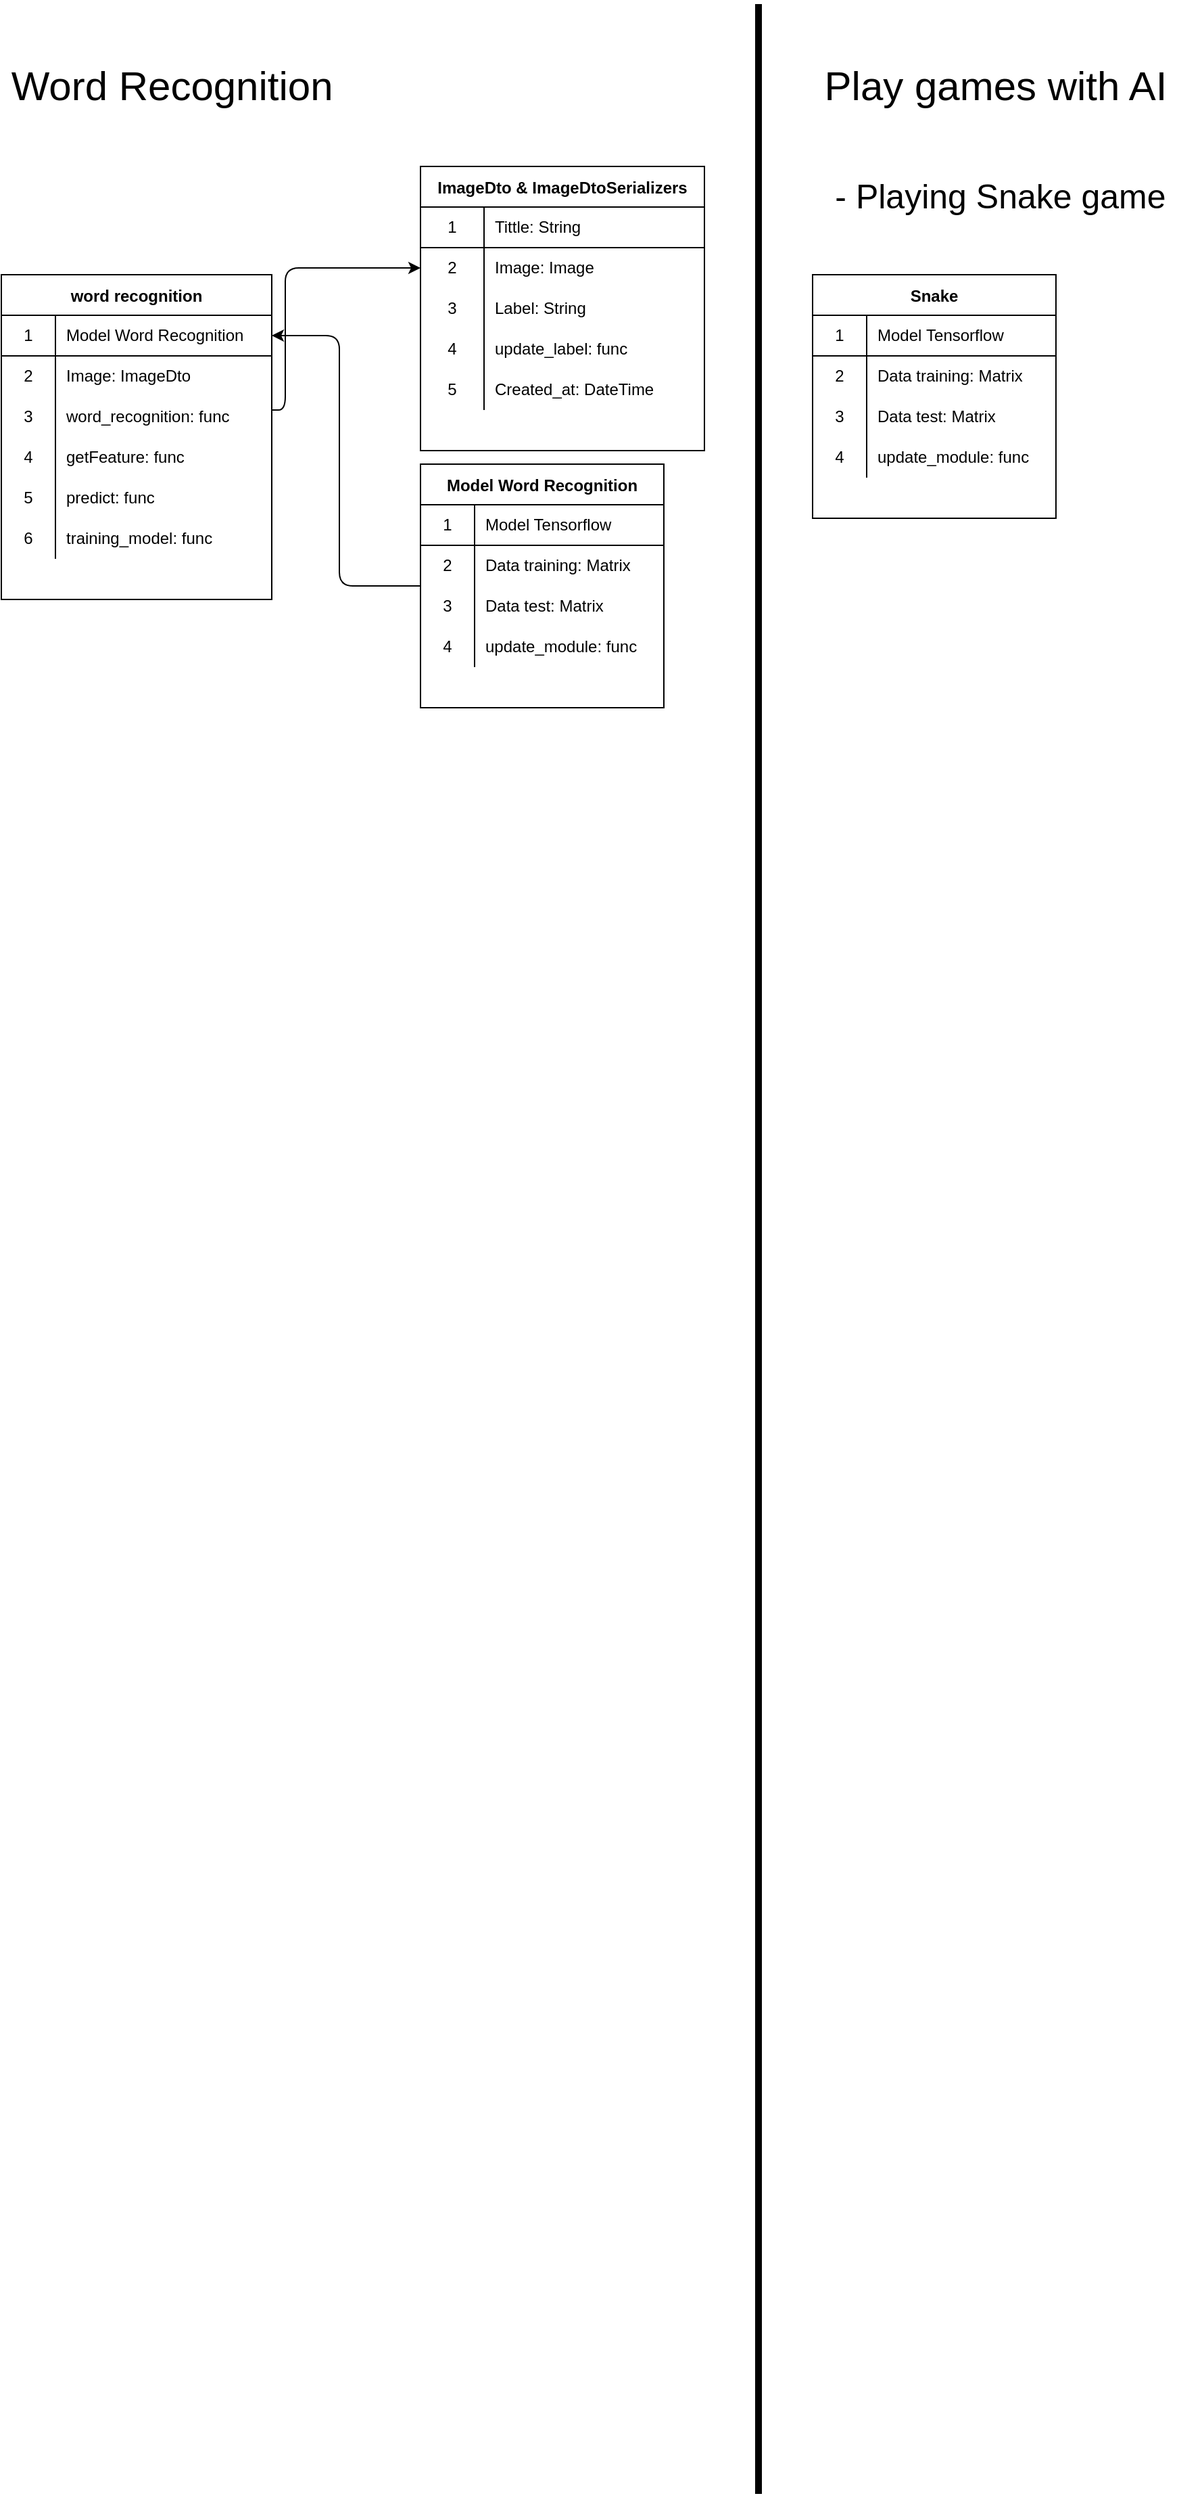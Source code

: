 <mxfile>
    <diagram id="82EfvTWTL8JGknQIPEZI" name="Back-end">
        <mxGraphModel dx="990" dy="541" grid="1" gridSize="10" guides="1" tooltips="1" connect="1" arrows="1" fold="1" page="1" pageScale="1" pageWidth="4681" pageHeight="3300" background="none" math="0" shadow="0">
            <root>
                <mxCell id="0"/>
                <mxCell id="1" parent="0"/>
                <mxCell id="2" value="word recognition" style="shape=table;startSize=30;container=1;collapsible=0;childLayout=tableLayout;fixedRows=1;rowLines=0;fontStyle=1;align=center;pointerEvents=1;" parent="1" vertex="1">
                    <mxGeometry x="40" y="240" width="200" height="240" as="geometry"/>
                </mxCell>
                <mxCell id="3" value="" style="shape=partialRectangle;html=1;whiteSpace=wrap;collapsible=0;dropTarget=0;pointerEvents=1;fillColor=none;top=0;left=0;bottom=1;right=0;points=[[0,0.5],[1,0.5]];portConstraint=eastwest;" parent="2" vertex="1">
                    <mxGeometry y="30" width="200" height="30" as="geometry"/>
                </mxCell>
                <mxCell id="4" value="1" style="shape=partialRectangle;html=1;whiteSpace=wrap;connectable=0;fillColor=none;top=0;left=0;bottom=0;right=0;overflow=hidden;pointerEvents=1;" parent="3" vertex="1">
                    <mxGeometry width="40" height="30" as="geometry">
                        <mxRectangle width="40" height="30" as="alternateBounds"/>
                    </mxGeometry>
                </mxCell>
                <mxCell id="5" value="Model Word Recognition&amp;nbsp;" style="shape=partialRectangle;html=1;whiteSpace=wrap;connectable=0;fillColor=none;top=0;left=0;bottom=0;right=0;align=left;spacingLeft=6;overflow=hidden;pointerEvents=1;" parent="3" vertex="1">
                    <mxGeometry x="40" width="160" height="30" as="geometry">
                        <mxRectangle width="160" height="30" as="alternateBounds"/>
                    </mxGeometry>
                </mxCell>
                <mxCell id="9" value="" style="shape=partialRectangle;html=1;whiteSpace=wrap;collapsible=0;dropTarget=0;pointerEvents=1;fillColor=none;top=0;left=0;bottom=0;right=0;points=[[0,0.5],[1,0.5]];portConstraint=eastwest;" parent="2" vertex="1">
                    <mxGeometry y="60" width="200" height="30" as="geometry"/>
                </mxCell>
                <mxCell id="10" value="2" style="shape=partialRectangle;html=1;whiteSpace=wrap;connectable=0;fillColor=none;top=0;left=0;bottom=0;right=0;overflow=hidden;pointerEvents=1;" parent="9" vertex="1">
                    <mxGeometry width="40" height="30" as="geometry">
                        <mxRectangle width="40" height="30" as="alternateBounds"/>
                    </mxGeometry>
                </mxCell>
                <mxCell id="11" value="Image: ImageDto&amp;nbsp;" style="shape=partialRectangle;html=1;whiteSpace=wrap;connectable=0;fillColor=none;top=0;left=0;bottom=0;right=0;align=left;spacingLeft=6;overflow=hidden;pointerEvents=1;" parent="9" vertex="1">
                    <mxGeometry x="40" width="160" height="30" as="geometry">
                        <mxRectangle width="160" height="30" as="alternateBounds"/>
                    </mxGeometry>
                </mxCell>
                <mxCell id="69" style="shape=partialRectangle;html=1;whiteSpace=wrap;collapsible=0;dropTarget=0;pointerEvents=1;fillColor=none;top=0;left=0;bottom=0;right=0;points=[[0,0.5],[1,0.5]];portConstraint=eastwest;" parent="2" vertex="1">
                    <mxGeometry y="90" width="200" height="30" as="geometry"/>
                </mxCell>
                <mxCell id="70" value="3" style="shape=partialRectangle;html=1;whiteSpace=wrap;connectable=0;fillColor=none;top=0;left=0;bottom=0;right=0;overflow=hidden;pointerEvents=1;" parent="69" vertex="1">
                    <mxGeometry width="40" height="30" as="geometry">
                        <mxRectangle width="40" height="30" as="alternateBounds"/>
                    </mxGeometry>
                </mxCell>
                <mxCell id="71" value="word_recognition: func" style="shape=partialRectangle;html=1;whiteSpace=wrap;connectable=0;fillColor=none;top=0;left=0;bottom=0;right=0;align=left;spacingLeft=6;overflow=hidden;pointerEvents=1;" parent="69" vertex="1">
                    <mxGeometry x="40" width="160" height="30" as="geometry">
                        <mxRectangle width="160" height="30" as="alternateBounds"/>
                    </mxGeometry>
                </mxCell>
                <mxCell id="72" style="shape=partialRectangle;html=1;whiteSpace=wrap;collapsible=0;dropTarget=0;pointerEvents=1;fillColor=none;top=0;left=0;bottom=0;right=0;points=[[0,0.5],[1,0.5]];portConstraint=eastwest;" parent="2" vertex="1">
                    <mxGeometry y="120" width="200" height="30" as="geometry"/>
                </mxCell>
                <mxCell id="73" value="4" style="shape=partialRectangle;html=1;whiteSpace=wrap;connectable=0;fillColor=none;top=0;left=0;bottom=0;right=0;overflow=hidden;pointerEvents=1;" parent="72" vertex="1">
                    <mxGeometry width="40" height="30" as="geometry">
                        <mxRectangle width="40" height="30" as="alternateBounds"/>
                    </mxGeometry>
                </mxCell>
                <mxCell id="74" value="getFeature: func&amp;nbsp;" style="shape=partialRectangle;html=1;whiteSpace=wrap;connectable=0;fillColor=none;top=0;left=0;bottom=0;right=0;align=left;spacingLeft=6;overflow=hidden;pointerEvents=1;" parent="72" vertex="1">
                    <mxGeometry x="40" width="160" height="30" as="geometry">
                        <mxRectangle width="160" height="30" as="alternateBounds"/>
                    </mxGeometry>
                </mxCell>
                <mxCell id="94" style="shape=partialRectangle;html=1;whiteSpace=wrap;collapsible=0;dropTarget=0;pointerEvents=1;fillColor=none;top=0;left=0;bottom=0;right=0;points=[[0,0.5],[1,0.5]];portConstraint=eastwest;" parent="2" vertex="1">
                    <mxGeometry y="150" width="200" height="30" as="geometry"/>
                </mxCell>
                <mxCell id="95" value="5" style="shape=partialRectangle;html=1;whiteSpace=wrap;connectable=0;fillColor=none;top=0;left=0;bottom=0;right=0;overflow=hidden;pointerEvents=1;" parent="94" vertex="1">
                    <mxGeometry width="40" height="30" as="geometry">
                        <mxRectangle width="40" height="30" as="alternateBounds"/>
                    </mxGeometry>
                </mxCell>
                <mxCell id="96" value="predict: func" style="shape=partialRectangle;html=1;whiteSpace=wrap;connectable=0;fillColor=none;top=0;left=0;bottom=0;right=0;align=left;spacingLeft=6;overflow=hidden;pointerEvents=1;" parent="94" vertex="1">
                    <mxGeometry x="40" width="160" height="30" as="geometry">
                        <mxRectangle width="160" height="30" as="alternateBounds"/>
                    </mxGeometry>
                </mxCell>
                <mxCell id="97" style="shape=partialRectangle;html=1;whiteSpace=wrap;collapsible=0;dropTarget=0;pointerEvents=1;fillColor=none;top=0;left=0;bottom=0;right=0;points=[[0,0.5],[1,0.5]];portConstraint=eastwest;" parent="2" vertex="1">
                    <mxGeometry y="180" width="200" height="30" as="geometry"/>
                </mxCell>
                <mxCell id="98" value="6" style="shape=partialRectangle;html=1;whiteSpace=wrap;connectable=0;fillColor=none;top=0;left=0;bottom=0;right=0;overflow=hidden;pointerEvents=1;" parent="97" vertex="1">
                    <mxGeometry width="40" height="30" as="geometry">
                        <mxRectangle width="40" height="30" as="alternateBounds"/>
                    </mxGeometry>
                </mxCell>
                <mxCell id="99" value="training_model: func" style="shape=partialRectangle;html=1;whiteSpace=wrap;connectable=0;fillColor=none;top=0;left=0;bottom=0;right=0;align=left;spacingLeft=6;overflow=hidden;pointerEvents=1;" parent="97" vertex="1">
                    <mxGeometry x="40" width="160" height="30" as="geometry">
                        <mxRectangle width="160" height="30" as="alternateBounds"/>
                    </mxGeometry>
                </mxCell>
                <mxCell id="44" value="ImageDto &amp; ImageDtoSerializers" style="shape=table;startSize=30;container=1;collapsible=0;childLayout=tableLayout;fixedRows=1;rowLines=0;fontStyle=1;align=center;pointerEvents=1;" parent="1" vertex="1">
                    <mxGeometry x="350" y="160" width="210" height="210" as="geometry"/>
                </mxCell>
                <mxCell id="45" value="" style="shape=partialRectangle;html=1;whiteSpace=wrap;collapsible=0;dropTarget=0;pointerEvents=1;fillColor=none;top=0;left=0;bottom=1;right=0;points=[[0,0.5],[1,0.5]];portConstraint=eastwest;" parent="44" vertex="1">
                    <mxGeometry y="30" width="210" height="30" as="geometry"/>
                </mxCell>
                <mxCell id="46" value="1" style="shape=partialRectangle;html=1;whiteSpace=wrap;connectable=0;fillColor=none;top=0;left=0;bottom=0;right=0;overflow=hidden;pointerEvents=1;" parent="45" vertex="1">
                    <mxGeometry width="47" height="30" as="geometry">
                        <mxRectangle width="47" height="30" as="alternateBounds"/>
                    </mxGeometry>
                </mxCell>
                <mxCell id="47" value="Tittle: String&amp;nbsp;" style="shape=partialRectangle;html=1;whiteSpace=wrap;connectable=0;fillColor=none;top=0;left=0;bottom=0;right=0;align=left;spacingLeft=6;overflow=hidden;pointerEvents=1;" parent="45" vertex="1">
                    <mxGeometry x="47" width="163" height="30" as="geometry">
                        <mxRectangle width="163" height="30" as="alternateBounds"/>
                    </mxGeometry>
                </mxCell>
                <mxCell id="48" value="" style="shape=partialRectangle;html=1;whiteSpace=wrap;collapsible=0;dropTarget=0;pointerEvents=1;fillColor=none;top=0;left=0;bottom=0;right=0;points=[[0,0.5],[1,0.5]];portConstraint=eastwest;" parent="44" vertex="1">
                    <mxGeometry y="60" width="210" height="30" as="geometry"/>
                </mxCell>
                <mxCell id="49" value="2" style="shape=partialRectangle;html=1;whiteSpace=wrap;connectable=0;fillColor=none;top=0;left=0;bottom=0;right=0;overflow=hidden;pointerEvents=1;" parent="48" vertex="1">
                    <mxGeometry width="47" height="30" as="geometry">
                        <mxRectangle width="47" height="30" as="alternateBounds"/>
                    </mxGeometry>
                </mxCell>
                <mxCell id="50" value="Image: Image&amp;nbsp;" style="shape=partialRectangle;html=1;whiteSpace=wrap;connectable=0;fillColor=none;top=0;left=0;bottom=0;right=0;align=left;spacingLeft=6;overflow=hidden;pointerEvents=1;" parent="48" vertex="1">
                    <mxGeometry x="47" width="163" height="30" as="geometry">
                        <mxRectangle width="163" height="30" as="alternateBounds"/>
                    </mxGeometry>
                </mxCell>
                <mxCell id="51" value="" style="shape=partialRectangle;html=1;whiteSpace=wrap;collapsible=0;dropTarget=0;pointerEvents=1;fillColor=none;top=0;left=0;bottom=0;right=0;points=[[0,0.5],[1,0.5]];portConstraint=eastwest;" parent="44" vertex="1">
                    <mxGeometry y="90" width="210" height="30" as="geometry"/>
                </mxCell>
                <mxCell id="52" value="3" style="shape=partialRectangle;html=1;whiteSpace=wrap;connectable=0;fillColor=none;top=0;left=0;bottom=0;right=0;overflow=hidden;pointerEvents=1;" parent="51" vertex="1">
                    <mxGeometry width="47" height="30" as="geometry">
                        <mxRectangle width="47" height="30" as="alternateBounds"/>
                    </mxGeometry>
                </mxCell>
                <mxCell id="53" value="Label: String" style="shape=partialRectangle;html=1;whiteSpace=wrap;connectable=0;fillColor=none;top=0;left=0;bottom=0;right=0;align=left;spacingLeft=6;overflow=hidden;pointerEvents=1;" parent="51" vertex="1">
                    <mxGeometry x="47" width="163" height="30" as="geometry">
                        <mxRectangle width="163" height="30" as="alternateBounds"/>
                    </mxGeometry>
                </mxCell>
                <mxCell id="66" style="shape=partialRectangle;html=1;whiteSpace=wrap;collapsible=0;dropTarget=0;pointerEvents=1;fillColor=none;top=0;left=0;bottom=0;right=0;points=[[0,0.5],[1,0.5]];portConstraint=eastwest;" parent="44" vertex="1">
                    <mxGeometry y="120" width="210" height="30" as="geometry"/>
                </mxCell>
                <mxCell id="67" value="4" style="shape=partialRectangle;html=1;whiteSpace=wrap;connectable=0;fillColor=none;top=0;left=0;bottom=0;right=0;overflow=hidden;pointerEvents=1;" parent="66" vertex="1">
                    <mxGeometry width="47" height="30" as="geometry">
                        <mxRectangle width="47" height="30" as="alternateBounds"/>
                    </mxGeometry>
                </mxCell>
                <mxCell id="68" value="update_label: func" style="shape=partialRectangle;html=1;whiteSpace=wrap;connectable=0;fillColor=none;top=0;left=0;bottom=0;right=0;align=left;spacingLeft=6;overflow=hidden;pointerEvents=1;" parent="66" vertex="1">
                    <mxGeometry x="47" width="163" height="30" as="geometry">
                        <mxRectangle width="163" height="30" as="alternateBounds"/>
                    </mxGeometry>
                </mxCell>
                <mxCell id="60" style="shape=partialRectangle;html=1;whiteSpace=wrap;collapsible=0;dropTarget=0;pointerEvents=1;fillColor=none;top=0;left=0;bottom=0;right=0;points=[[0,0.5],[1,0.5]];portConstraint=eastwest;" parent="44" vertex="1">
                    <mxGeometry y="150" width="210" height="30" as="geometry"/>
                </mxCell>
                <mxCell id="61" value="5" style="shape=partialRectangle;html=1;whiteSpace=wrap;connectable=0;fillColor=none;top=0;left=0;bottom=0;right=0;overflow=hidden;pointerEvents=1;" parent="60" vertex="1">
                    <mxGeometry width="47" height="30" as="geometry">
                        <mxRectangle width="47" height="30" as="alternateBounds"/>
                    </mxGeometry>
                </mxCell>
                <mxCell id="62" value="&lt;span&gt;Created_at: DateTime&amp;nbsp;&lt;/span&gt;" style="shape=partialRectangle;html=1;whiteSpace=wrap;connectable=0;fillColor=none;top=0;left=0;bottom=0;right=0;align=left;spacingLeft=6;overflow=hidden;pointerEvents=1;" parent="60" vertex="1">
                    <mxGeometry x="47" width="163" height="30" as="geometry">
                        <mxRectangle width="163" height="30" as="alternateBounds"/>
                    </mxGeometry>
                </mxCell>
                <mxCell id="55" value="" style="edgeStyle=none;html=1;entryX=0;entryY=0.5;entryDx=0;entryDy=0;" parent="1" target="48" edge="1">
                    <mxGeometry relative="1" as="geometry">
                        <mxPoint x="240" y="340" as="sourcePoint"/>
                        <Array as="points">
                            <mxPoint x="250" y="340"/>
                            <mxPoint x="250" y="235"/>
                        </Array>
                    </mxGeometry>
                </mxCell>
                <mxCell id="93" value="" style="edgeStyle=none;html=1;entryX=1;entryY=0.5;entryDx=0;entryDy=0;" parent="1" source="79" target="3" edge="1">
                    <mxGeometry relative="1" as="geometry">
                        <Array as="points">
                            <mxPoint x="290" y="470"/>
                            <mxPoint x="290" y="285"/>
                            <mxPoint x="240" y="285"/>
                        </Array>
                        <mxPoint x="220" y="375" as="targetPoint"/>
                    </mxGeometry>
                </mxCell>
                <mxCell id="79" value="Model Word Recognition" style="shape=table;startSize=30;container=1;collapsible=0;childLayout=tableLayout;fixedRows=1;rowLines=0;fontStyle=1;align=center;pointerEvents=1;" parent="1" vertex="1">
                    <mxGeometry x="350" y="380" width="180" height="180.0" as="geometry"/>
                </mxCell>
                <mxCell id="80" value="" style="shape=partialRectangle;html=1;whiteSpace=wrap;collapsible=0;dropTarget=0;pointerEvents=1;fillColor=none;top=0;left=0;bottom=1;right=0;points=[[0,0.5],[1,0.5]];portConstraint=eastwest;" parent="79" vertex="1">
                    <mxGeometry y="30" width="180" height="30" as="geometry"/>
                </mxCell>
                <mxCell id="81" value="1" style="shape=partialRectangle;html=1;whiteSpace=wrap;connectable=0;fillColor=none;top=0;left=0;bottom=0;right=0;overflow=hidden;pointerEvents=1;" parent="80" vertex="1">
                    <mxGeometry width="40" height="30" as="geometry">
                        <mxRectangle width="40" height="30" as="alternateBounds"/>
                    </mxGeometry>
                </mxCell>
                <mxCell id="82" value="Model Tensorflow&amp;nbsp;" style="shape=partialRectangle;html=1;whiteSpace=wrap;connectable=0;fillColor=none;top=0;left=0;bottom=0;right=0;align=left;spacingLeft=6;overflow=hidden;pointerEvents=1;" parent="80" vertex="1">
                    <mxGeometry x="40" width="140" height="30" as="geometry">
                        <mxRectangle width="140" height="30" as="alternateBounds"/>
                    </mxGeometry>
                </mxCell>
                <mxCell id="83" value="" style="shape=partialRectangle;html=1;whiteSpace=wrap;collapsible=0;dropTarget=0;pointerEvents=1;fillColor=none;top=0;left=0;bottom=0;right=0;points=[[0,0.5],[1,0.5]];portConstraint=eastwest;" parent="79" vertex="1">
                    <mxGeometry y="60" width="180" height="30" as="geometry"/>
                </mxCell>
                <mxCell id="84" value="2" style="shape=partialRectangle;html=1;whiteSpace=wrap;connectable=0;fillColor=none;top=0;left=0;bottom=0;right=0;overflow=hidden;pointerEvents=1;" parent="83" vertex="1">
                    <mxGeometry width="40" height="30" as="geometry">
                        <mxRectangle width="40" height="30" as="alternateBounds"/>
                    </mxGeometry>
                </mxCell>
                <mxCell id="85" value="Data training: Matrix&amp;nbsp;" style="shape=partialRectangle;html=1;whiteSpace=wrap;connectable=0;fillColor=none;top=0;left=0;bottom=0;right=0;align=left;spacingLeft=6;overflow=hidden;pointerEvents=1;" parent="83" vertex="1">
                    <mxGeometry x="40" width="140" height="30" as="geometry">
                        <mxRectangle width="140" height="30" as="alternateBounds"/>
                    </mxGeometry>
                </mxCell>
                <mxCell id="86" value="" style="shape=partialRectangle;html=1;whiteSpace=wrap;collapsible=0;dropTarget=0;pointerEvents=1;fillColor=none;top=0;left=0;bottom=0;right=0;points=[[0,0.5],[1,0.5]];portConstraint=eastwest;" parent="79" vertex="1">
                    <mxGeometry y="90" width="180" height="30" as="geometry"/>
                </mxCell>
                <mxCell id="87" value="3" style="shape=partialRectangle;html=1;whiteSpace=wrap;connectable=0;fillColor=none;top=0;left=0;bottom=0;right=0;overflow=hidden;pointerEvents=1;" parent="86" vertex="1">
                    <mxGeometry width="40" height="30" as="geometry">
                        <mxRectangle width="40" height="30" as="alternateBounds"/>
                    </mxGeometry>
                </mxCell>
                <mxCell id="88" value="Data test: Matrix&amp;nbsp;" style="shape=partialRectangle;html=1;whiteSpace=wrap;connectable=0;fillColor=none;top=0;left=0;bottom=0;right=0;align=left;spacingLeft=6;overflow=hidden;pointerEvents=1;" parent="86" vertex="1">
                    <mxGeometry x="40" width="140" height="30" as="geometry">
                        <mxRectangle width="140" height="30" as="alternateBounds"/>
                    </mxGeometry>
                </mxCell>
                <mxCell id="90" style="shape=partialRectangle;html=1;whiteSpace=wrap;collapsible=0;dropTarget=0;pointerEvents=1;fillColor=none;top=0;left=0;bottom=0;right=0;points=[[0,0.5],[1,0.5]];portConstraint=eastwest;" parent="79" vertex="1">
                    <mxGeometry y="120" width="180" height="30" as="geometry"/>
                </mxCell>
                <mxCell id="91" value="4" style="shape=partialRectangle;html=1;whiteSpace=wrap;connectable=0;fillColor=none;top=0;left=0;bottom=0;right=0;overflow=hidden;pointerEvents=1;" parent="90" vertex="1">
                    <mxGeometry width="40" height="30" as="geometry">
                        <mxRectangle width="40" height="30" as="alternateBounds"/>
                    </mxGeometry>
                </mxCell>
                <mxCell id="92" value="update_module: func&amp;nbsp;" style="shape=partialRectangle;html=1;whiteSpace=wrap;connectable=0;fillColor=none;top=0;left=0;bottom=0;right=0;align=left;spacingLeft=6;overflow=hidden;pointerEvents=1;" parent="90" vertex="1">
                    <mxGeometry x="40" width="140" height="30" as="geometry">
                        <mxRectangle width="140" height="30" as="alternateBounds"/>
                    </mxGeometry>
                </mxCell>
                <mxCell id="65bfli5UL7moTONwW9AY-93" value="Word Recognition&amp;nbsp;" style="text;html=1;align=center;verticalAlign=middle;resizable=0;points=[];autosize=1;strokeColor=none;fillColor=none;strokeWidth=3;perimeterSpacing=3;rounded=0;fontSize=30;" parent="1" vertex="1">
                    <mxGeometry x="40" y="80" width="260" height="40" as="geometry"/>
                </mxCell>
                <mxCell id="65bfli5UL7moTONwW9AY-94" value="Play games with AI" style="text;html=1;align=center;verticalAlign=middle;resizable=0;points=[];autosize=1;strokeColor=none;fillColor=none;fontSize=30;" parent="1" vertex="1">
                    <mxGeometry x="640" y="80" width="270" height="40" as="geometry"/>
                </mxCell>
                <mxCell id="65bfli5UL7moTONwW9AY-95" value="" style="endArrow=none;html=1;fontSize=30;strokeWidth=5;" parent="1" edge="1">
                    <mxGeometry width="50" height="50" relative="1" as="geometry">
                        <mxPoint x="600" y="1880" as="sourcePoint"/>
                        <mxPoint x="600" y="40" as="targetPoint"/>
                    </mxGeometry>
                </mxCell>
                <mxCell id="65bfli5UL7moTONwW9AY-96" value="&lt;font style=&quot;font-size: 25px&quot;&gt;&amp;nbsp;- Playing Snake game&lt;/font&gt;" style="text;html=1;align=center;verticalAlign=middle;resizable=0;points=[];autosize=1;strokeColor=none;fillColor=none;fontSize=30;" parent="1" vertex="1">
                    <mxGeometry x="640" y="160" width="270" height="40" as="geometry"/>
                </mxCell>
                <mxCell id="65bfli5UL7moTONwW9AY-107" value="Snake" style="shape=table;startSize=30;container=1;collapsible=0;childLayout=tableLayout;fixedRows=1;rowLines=0;fontStyle=1;align=center;pointerEvents=1;" parent="1" vertex="1">
                    <mxGeometry x="640" y="240" width="180" height="180.0" as="geometry"/>
                </mxCell>
                <mxCell id="65bfli5UL7moTONwW9AY-108" value="" style="shape=partialRectangle;html=1;whiteSpace=wrap;collapsible=0;dropTarget=0;pointerEvents=1;fillColor=none;top=0;left=0;bottom=1;right=0;points=[[0,0.5],[1,0.5]];portConstraint=eastwest;" parent="65bfli5UL7moTONwW9AY-107" vertex="1">
                    <mxGeometry y="30" width="180" height="30" as="geometry"/>
                </mxCell>
                <mxCell id="65bfli5UL7moTONwW9AY-109" value="1" style="shape=partialRectangle;html=1;whiteSpace=wrap;connectable=0;fillColor=none;top=0;left=0;bottom=0;right=0;overflow=hidden;pointerEvents=1;" parent="65bfli5UL7moTONwW9AY-108" vertex="1">
                    <mxGeometry width="40" height="30" as="geometry">
                        <mxRectangle width="40" height="30" as="alternateBounds"/>
                    </mxGeometry>
                </mxCell>
                <mxCell id="65bfli5UL7moTONwW9AY-110" value="Model&amp;nbsp;Tensorflow&amp;nbsp;" style="shape=partialRectangle;html=1;whiteSpace=wrap;connectable=0;fillColor=none;top=0;left=0;bottom=0;right=0;align=left;spacingLeft=6;overflow=hidden;pointerEvents=1;" parent="65bfli5UL7moTONwW9AY-108" vertex="1">
                    <mxGeometry x="40" width="140" height="30" as="geometry">
                        <mxRectangle width="140" height="30" as="alternateBounds"/>
                    </mxGeometry>
                </mxCell>
                <mxCell id="65bfli5UL7moTONwW9AY-111" value="" style="shape=partialRectangle;html=1;whiteSpace=wrap;collapsible=0;dropTarget=0;pointerEvents=1;fillColor=none;top=0;left=0;bottom=0;right=0;points=[[0,0.5],[1,0.5]];portConstraint=eastwest;" parent="65bfli5UL7moTONwW9AY-107" vertex="1">
                    <mxGeometry y="60" width="180" height="30" as="geometry"/>
                </mxCell>
                <mxCell id="65bfli5UL7moTONwW9AY-112" value="2" style="shape=partialRectangle;html=1;whiteSpace=wrap;connectable=0;fillColor=none;top=0;left=0;bottom=0;right=0;overflow=hidden;pointerEvents=1;" parent="65bfli5UL7moTONwW9AY-111" vertex="1">
                    <mxGeometry width="40" height="30" as="geometry">
                        <mxRectangle width="40" height="30" as="alternateBounds"/>
                    </mxGeometry>
                </mxCell>
                <mxCell id="65bfli5UL7moTONwW9AY-113" value="Data training: Matrix&amp;nbsp;" style="shape=partialRectangle;html=1;whiteSpace=wrap;connectable=0;fillColor=none;top=0;left=0;bottom=0;right=0;align=left;spacingLeft=6;overflow=hidden;pointerEvents=1;" parent="65bfli5UL7moTONwW9AY-111" vertex="1">
                    <mxGeometry x="40" width="140" height="30" as="geometry">
                        <mxRectangle width="140" height="30" as="alternateBounds"/>
                    </mxGeometry>
                </mxCell>
                <mxCell id="65bfli5UL7moTONwW9AY-114" value="" style="shape=partialRectangle;html=1;whiteSpace=wrap;collapsible=0;dropTarget=0;pointerEvents=1;fillColor=none;top=0;left=0;bottom=0;right=0;points=[[0,0.5],[1,0.5]];portConstraint=eastwest;" parent="65bfli5UL7moTONwW9AY-107" vertex="1">
                    <mxGeometry y="90" width="180" height="30" as="geometry"/>
                </mxCell>
                <mxCell id="65bfli5UL7moTONwW9AY-115" value="3" style="shape=partialRectangle;html=1;whiteSpace=wrap;connectable=0;fillColor=none;top=0;left=0;bottom=0;right=0;overflow=hidden;pointerEvents=1;" parent="65bfli5UL7moTONwW9AY-114" vertex="1">
                    <mxGeometry width="40" height="30" as="geometry">
                        <mxRectangle width="40" height="30" as="alternateBounds"/>
                    </mxGeometry>
                </mxCell>
                <mxCell id="65bfli5UL7moTONwW9AY-116" value="Data test: Matrix&amp;nbsp;" style="shape=partialRectangle;html=1;whiteSpace=wrap;connectable=0;fillColor=none;top=0;left=0;bottom=0;right=0;align=left;spacingLeft=6;overflow=hidden;pointerEvents=1;" parent="65bfli5UL7moTONwW9AY-114" vertex="1">
                    <mxGeometry x="40" width="140" height="30" as="geometry">
                        <mxRectangle width="140" height="30" as="alternateBounds"/>
                    </mxGeometry>
                </mxCell>
                <mxCell id="65bfli5UL7moTONwW9AY-117" style="shape=partialRectangle;html=1;whiteSpace=wrap;collapsible=0;dropTarget=0;pointerEvents=1;fillColor=none;top=0;left=0;bottom=0;right=0;points=[[0,0.5],[1,0.5]];portConstraint=eastwest;" parent="65bfli5UL7moTONwW9AY-107" vertex="1">
                    <mxGeometry y="120" width="180" height="30" as="geometry"/>
                </mxCell>
                <mxCell id="65bfli5UL7moTONwW9AY-118" value="4" style="shape=partialRectangle;html=1;whiteSpace=wrap;connectable=0;fillColor=none;top=0;left=0;bottom=0;right=0;overflow=hidden;pointerEvents=1;" parent="65bfli5UL7moTONwW9AY-117" vertex="1">
                    <mxGeometry width="40" height="30" as="geometry">
                        <mxRectangle width="40" height="30" as="alternateBounds"/>
                    </mxGeometry>
                </mxCell>
                <mxCell id="65bfli5UL7moTONwW9AY-119" value="update_module: func&amp;nbsp;" style="shape=partialRectangle;html=1;whiteSpace=wrap;connectable=0;fillColor=none;top=0;left=0;bottom=0;right=0;align=left;spacingLeft=6;overflow=hidden;pointerEvents=1;" parent="65bfli5UL7moTONwW9AY-117" vertex="1">
                    <mxGeometry x="40" width="140" height="30" as="geometry">
                        <mxRectangle width="140" height="30" as="alternateBounds"/>
                    </mxGeometry>
                </mxCell>
            </root>
        </mxGraphModel>
    </diagram>
    <diagram id="zdoJd8psmP_FpK8mWLY5" name="Front-end">
        <mxGraphModel dx="1012" dy="645" grid="1" gridSize="10" guides="1" tooltips="1" connect="1" arrows="1" fold="1" page="1" pageScale="1" pageWidth="4681" pageHeight="3300" math="0" shadow="0">
            <root>
                <mxCell id="YaFA4VVd4LfBgKLxFMdI-0"/>
                <mxCell id="YaFA4VVd4LfBgKLxFMdI-1" parent="YaFA4VVd4LfBgKLxFMdI-0"/>
            </root>
        </mxGraphModel>
    </diagram>
    <diagram id="pN8scp7Gpm0YT5OmLm6W" name="Trang-3">
        <mxGraphModel dx="2323" dy="1232" grid="0" gridSize="10" guides="1" tooltips="1" connect="1" arrows="1" fold="1" page="0" pageScale="1" pageWidth="4681" pageHeight="3300" background="#FFFFFF" math="0" shadow="0">
            <root>
                <mxCell id="nJNGqQ9Re7_AeRrthacv-0"/>
                <mxCell id="nJNGqQ9Re7_AeRrthacv-1" parent="nJNGqQ9Re7_AeRrthacv-0"/>
                <mxCell id="nJNGqQ9Re7_AeRrthacv-4" style="edgeStyle=none;html=1;entryX=0;entryY=0.5;entryDx=0;entryDy=0;fontSize=14;fontColor=#000000;strokeColor=#000000;strokeWidth=3;" edge="1" parent="nJNGqQ9Re7_AeRrthacv-1" source="nJNGqQ9Re7_AeRrthacv-2" target="nJNGqQ9Re7_AeRrthacv-3">
                    <mxGeometry relative="1" as="geometry"/>
                </mxCell>
                <mxCell id="nJNGqQ9Re7_AeRrthacv-2" value="&lt;font color=&quot;#000000&quot; style=&quot;font-size: 14px&quot;&gt;&amp;nbsp;Nguồn 220V - 50Hz&lt;/font&gt;" style="rounded=1;whiteSpace=wrap;html=1;fillColor=none;strokeWidth=4;strokeColor=#000000;" vertex="1" parent="nJNGqQ9Re7_AeRrthacv-1">
                    <mxGeometry x="-719" y="-303" width="172" height="82" as="geometry"/>
                </mxCell>
                <mxCell id="nJNGqQ9Re7_AeRrthacv-6" style="edgeStyle=none;html=1;entryX=0;entryY=0.5;entryDx=0;entryDy=0;fontSize=14;fontColor=#000000;strokeColor=#000000;strokeWidth=3;" edge="1" parent="nJNGqQ9Re7_AeRrthacv-1" source="nJNGqQ9Re7_AeRrthacv-3" target="nJNGqQ9Re7_AeRrthacv-5">
                    <mxGeometry relative="1" as="geometry"/>
                </mxCell>
                <mxCell id="nJNGqQ9Re7_AeRrthacv-3" value="&lt;font color=&quot;#000000&quot; style=&quot;font-size: 14px&quot;&gt;Máy biến áp 1P1S &lt;br&gt;220/10&lt;/font&gt;" style="rounded=1;whiteSpace=wrap;html=1;fillColor=none;strokeWidth=4;strokeColor=#000000;" vertex="1" parent="nJNGqQ9Re7_AeRrthacv-1">
                    <mxGeometry x="-490" y="-303" width="172" height="82" as="geometry"/>
                </mxCell>
                <mxCell id="nJNGqQ9Re7_AeRrthacv-15" style="edgeStyle=none;html=1;entryX=0.5;entryY=0;entryDx=0;entryDy=0;fontSize=14;fontColor=#000000;strokeColor=#000000;strokeWidth=3;" edge="1" parent="nJNGqQ9Re7_AeRrthacv-1" source="nJNGqQ9Re7_AeRrthacv-5" target="nJNGqQ9Re7_AeRrthacv-8">
                    <mxGeometry relative="1" as="geometry"/>
                </mxCell>
                <mxCell id="nJNGqQ9Re7_AeRrthacv-5" value="&lt;font color=&quot;#000000&quot; style=&quot;font-size: 14px&quot;&gt;Mạch cầu 4 Diode&amp;nbsp;&lt;/font&gt;" style="rounded=1;whiteSpace=wrap;html=1;fillColor=none;strokeWidth=4;strokeColor=#000000;" vertex="1" parent="nJNGqQ9Re7_AeRrthacv-1">
                    <mxGeometry x="-191" y="-303" width="172" height="82" as="geometry"/>
                </mxCell>
                <mxCell id="nJNGqQ9Re7_AeRrthacv-7" value="Biến trở" style="text;html=1;align=center;verticalAlign=middle;resizable=0;points=[];autosize=1;strokeColor=none;fillColor=none;fontSize=14;fontColor=#000000;" vertex="1" parent="nJNGqQ9Re7_AeRrthacv-1">
                    <mxGeometry x="-287" y="-287" width="60" height="21" as="geometry"/>
                </mxCell>
                <mxCell id="nJNGqQ9Re7_AeRrthacv-16" style="edgeStyle=none;html=1;fontSize=14;fontColor=#000000;strokeColor=#000000;strokeWidth=3;" edge="1" parent="nJNGqQ9Re7_AeRrthacv-1" source="nJNGqQ9Re7_AeRrthacv-8" target="nJNGqQ9Re7_AeRrthacv-12">
                    <mxGeometry relative="1" as="geometry"/>
                </mxCell>
                <mxCell id="nJNGqQ9Re7_AeRrthacv-8" value="&lt;p class=&quot;MsoListParagraph&quot; style=&quot;margin-left: 0.75in ; text-indent: -0.25in ; font-size: 14px&quot;&gt;&lt;/p&gt;&lt;div style=&quot;font-size: 14px&quot;&gt;&lt;span style=&quot;color: rgb(0 , 0 , 0) ; text-indent: -0.25in&quot;&gt;Bộ điều&amp;nbsp;&lt;/span&gt;&lt;span style=&quot;color: rgb(0 , 0 , 0) ; text-indent: -0.25in&quot;&gt;chỉnh điện áp LM7805CT&lt;/span&gt;&lt;/div&gt;&lt;p&gt;&lt;/p&gt;" style="rounded=1;whiteSpace=wrap;html=1;fillColor=none;strokeWidth=4;strokeColor=#000000;align=center;" vertex="1" parent="nJNGqQ9Re7_AeRrthacv-1">
                    <mxGeometry x="-191" y="-109" width="172" height="82" as="geometry"/>
                </mxCell>
                <mxCell id="nJNGqQ9Re7_AeRrthacv-10" value="Tụ điện&amp;nbsp;" style="text;html=1;align=center;verticalAlign=middle;resizable=0;points=[];autosize=1;strokeColor=none;fillColor=none;fontSize=14;fontColor=#000000;" vertex="1" parent="nJNGqQ9Re7_AeRrthacv-1">
                    <mxGeometry x="-167" y="-202" width="61" height="21" as="geometry"/>
                </mxCell>
                <mxCell id="nJNGqQ9Re7_AeRrthacv-11" value="Điện trở&amp;nbsp;" style="text;html=1;align=center;verticalAlign=middle;resizable=0;points=[];autosize=1;strokeColor=none;fillColor=none;fontSize=14;fontColor=#000000;" vertex="1" parent="nJNGqQ9Re7_AeRrthacv-1">
                    <mxGeometry x="-167" y="-168" width="64" height="21" as="geometry"/>
                </mxCell>
                <mxCell id="nJNGqQ9Re7_AeRrthacv-12" value="&lt;p class=&quot;MsoListParagraph&quot; style=&quot;margin-left: 0.75in ; text-indent: -0.25in ; font-size: 14px&quot;&gt;&lt;/p&gt;&lt;div style=&quot;text-indent: -24px&quot;&gt;&lt;font color=&quot;#000000&quot; style=&quot;font-size: 14px&quot;&gt;Đầu ra 3.5V&lt;/font&gt;&lt;/div&gt;&lt;p&gt;&lt;/p&gt;" style="rounded=1;whiteSpace=wrap;html=1;fillColor=none;strokeWidth=4;strokeColor=#000000;align=center;" vertex="1" parent="nJNGqQ9Re7_AeRrthacv-1">
                    <mxGeometry x="-488" y="-109" width="172" height="82" as="geometry"/>
                </mxCell>
                <mxCell id="nJNGqQ9Re7_AeRrthacv-14" value="Tụ điện&amp;nbsp;" style="text;html=1;align=center;verticalAlign=middle;resizable=0;points=[];autosize=1;strokeColor=none;fillColor=none;fontSize=14;fontColor=#000000;" vertex="1" parent="nJNGqQ9Re7_AeRrthacv-1">
                    <mxGeometry x="-272" y="-98" width="61" height="21" as="geometry"/>
                </mxCell>
            </root>
        </mxGraphModel>
    </diagram>
</mxfile>